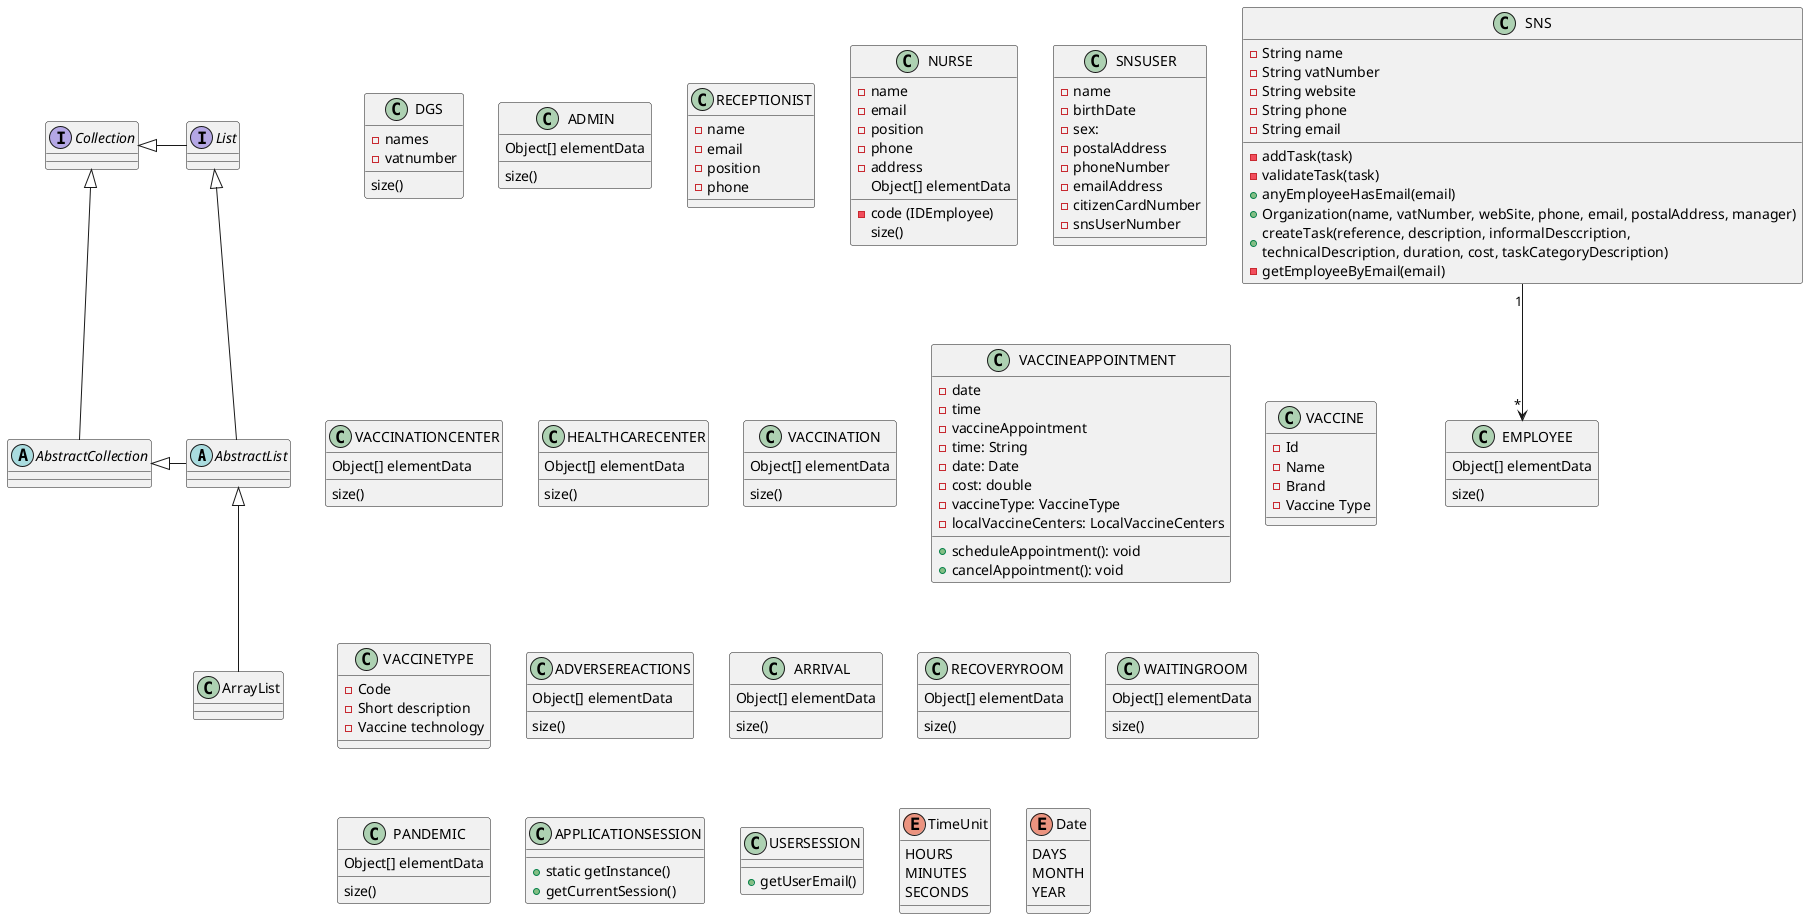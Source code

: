 @startuml
'https://plantuml.com/class-diagram

abstract class AbstractList
abstract AbstractCollection
interface List
interface Collection

List <|-- AbstractList
Collection <|-- AbstractCollection

Collection <|- List
AbstractCollection <|- AbstractList
AbstractList <|-- ArrayList

SNS "1" --> "*" EMPLOYEE






class DGS {
    - names
    -vatnumber
     size()
}

class SNS {
  - String name
    - String vatNumber
    - String website
    - String phone
    - String email

    - addTask(task)
    - validateTask(task)
    + anyEmployeeHasEmail(email)
    + Organization(name, vatNumber, webSite, phone, email, postalAddress, manager)
    + createTask(reference, description, informalDesccription,\ntechnicalDescription, duration, cost, taskCategoryDescription)
    - getEmployeeByEmail(email)

}
class EMPLOYEE {
Object[] elementData
size()
}
class ADMIN {
Object[] elementData
size()
}
class RECEPTIONIST {
 - name
 - email
 - position
 - phone
}
class NURSE {
   -name
   - email
   - position
   - phone
   -address
   - code (IDEmployee)
Object[] elementData
size()
}
class SNSUSER {
- name
- birthDate
- sex:
- postalAddress
- phoneNumber
- emailAddress
- citizenCardNumber
- snsUserNumber
}
class VACCINATIONCENTER {
Object[] elementData
size()
}
class HEALTHCARECENTER {
Object[] elementData
size()
}
class VACCINATION {
Object[] elementData
size()
}
class VACCINEAPPOINTMENT {
- date
- time
- vaccineAppointment
}
class VACCINE {
-Id
-Name
-Brand
-Vaccine Type
}
class VACCINETYPE{
 -Code
 -Short description
 -Vaccine technology
}
class VACCINEAPPOINTMENT {
    - time: String
    - date: Date
    - cost: double
    - vaccineType: VaccineType
    - localVaccineCenters: LocalVaccineCenters

    + scheduleAppointment(): void
    + cancelAppointment(): void

}
class ADVERSEREACTIONS {
Object[] elementData
size()
}
class ARRIVAL{
Object[] elementData
size()
}
class RECOVERYROOM{
Object[] elementData
size()
}
class WAITINGROOM {
Object[] elementData
size()
}
class PANDEMIC {
Object[] elementData
size()
}
class APPLICATIONSESSION{
    + static getInstance()
    + getCurrentSession()

}
class USERSESSION {
+ getUserEmail()

}
enum TimeUnit {
HOURS
MINUTES
SECONDS
}

enum Date {
DAYS
MONTH
YEAR
}

@enduml